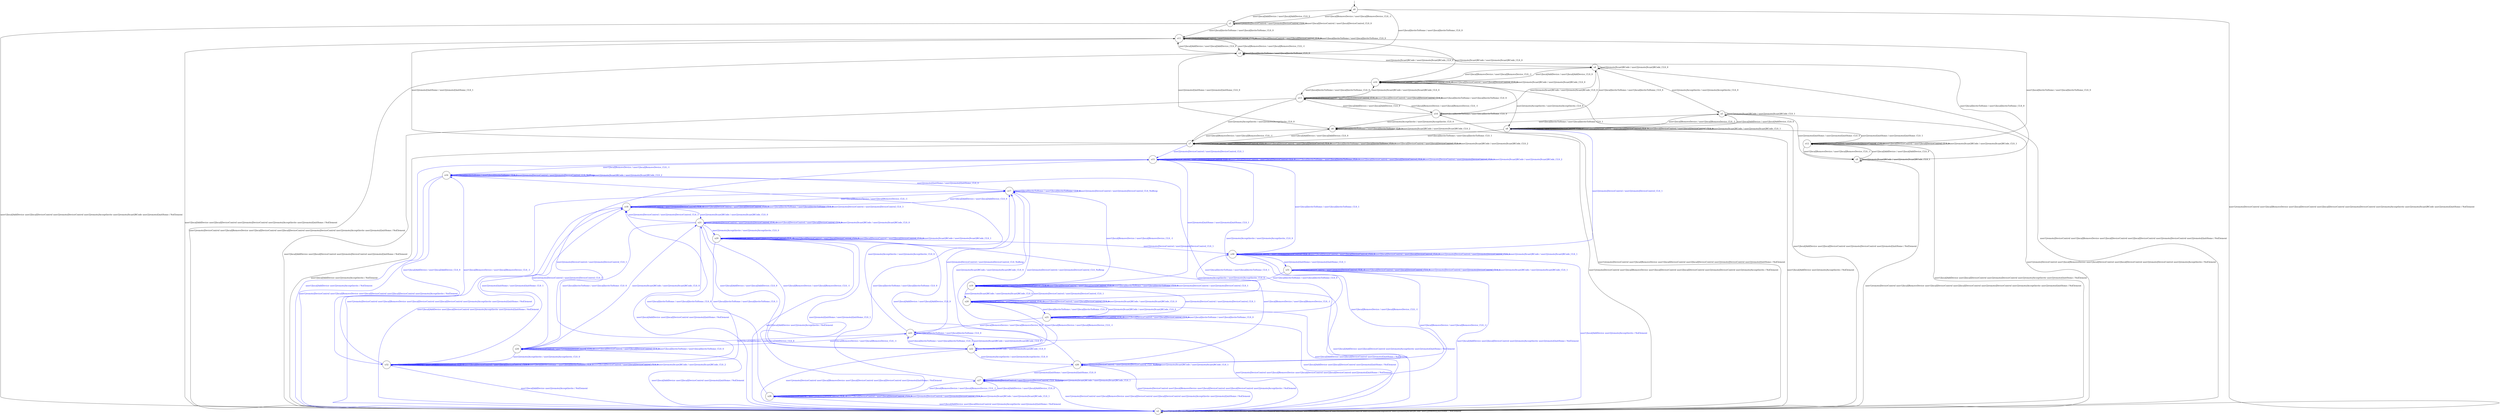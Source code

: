 digraph g {

	s0 [shape="circle" label="s0"];
	s1 [shape="circle" label="s1"];
	s2 [shape="circle" label="s2"];
	s3 [shape="circle" label="s3"];
	s4 [shape="circle" label="s4"];
	s5 [shape="circle" label="s5"];
	s6 [shape="circle" label="s6"];
	s7 [shape="circle" label="s7"];
	s8 [shape="circle" label="s8"];
	s9 [shape="circle" label="s9"];
	s10 [shape="circle" label="s10"];
	s11 [shape="circle" label="s11"];
	s12 [shape="circle" label="s12"];
	s13 [shape="circle" label="s13"];
	s14 [shape="circle" label="s14"];
	s15 [shape="circle" label="s15"];
	s16 [shape="circle" label="s16"];
	s17 [shape="circle" label="s17"];
	s18 [shape="circle" label="s18"];
	s19 [shape="circle" label="s19"];
	s20 [shape="circle" label="s20"];
	s21 [shape="circle" label="s21"];
	s22 [shape="circle" label="s22"];
	s23 [shape="circle" label="s23"];
	s24 [shape="circle" label="s24"];
	s25 [shape="circle" label="s25"];
	s26 [shape="circle" label="s26"];
	s27 [shape="circle" label="s27"];
	s28 [shape="circle" label="s28"];
	s29 [shape="circle" label="s29"];
	s30 [shape="circle" label="s30"];
	s31 [shape="circle" label="s31"];
	s32 [shape="circle" label="s32"];
	s0 -> s2 [label="user1|remote|DeviceControl user1|local|RemoveDevice user1|local|DeviceControl user2|local|DeviceControl user2|remote|DeviceControl user2|remote|AcceptInvite user2|remote|ScanQRCode user2|remote|QuitHome / NoElement", color="black", fontcolor="black"];
	s0 -> s1 [label="user1|local|AddDevice / user1|local|AddDevice_CLS_0", color="black", fontcolor="black"];
	s0 -> s3 [label="user1|local|InviteToHome / user1|local|InviteToHome_CLS_0", color="black", fontcolor="black"];
	s1 -> s1 [label="user1|remote|DeviceControl / user1|remote|DeviceControl_CLS_-1", color="black", fontcolor="black"];
	s1 -> s1 [label="user1|local|DeviceControl / user1|local|DeviceControl_CLS_0", color="black", fontcolor="black"];
	s1 -> s2 [label="user1|local|AddDevice user2|local|DeviceControl user2|remote|DeviceControl user2|remote|AcceptInvite user2|remote|ScanQRCode user2|remote|QuitHome / NoElement", color="black", fontcolor="black"];
	s1 -> s0 [label="user1|local|RemoveDevice / user1|local|RemoveDevice_CLS_-1", color="black", fontcolor="black"];
	s1 -> s11 [label="user1|local|InviteToHome / user1|local|InviteToHome_CLS_0", color="black", fontcolor="black"];
	s2 -> s2 [label="user1|remote|DeviceControl user1|local|AddDevice user1|local|RemoveDevice user1|local|DeviceControl user1|local|InviteToHome user2|local|DeviceControl user2|remote|DeviceControl user2|remote|AcceptInvite user2|remote|ScanQRCode user2|remote|QuitHome / NoElement", color="black", fontcolor="black"];
	s3 -> s2 [label="user1|remote|DeviceControl user1|local|RemoveDevice user1|local|DeviceControl user2|local|DeviceControl user2|remote|DeviceControl user2|remote|AcceptInvite user2|remote|QuitHome / NoElement", color="black", fontcolor="black"];
	s3 -> s11 [label="user1|local|AddDevice / user1|local|AddDevice_CLS_0", color="black", fontcolor="black"];
	s3 -> s3 [label="user1|local|InviteToHome / user1|local|InviteToHome_CLS_0", color="black", fontcolor="black"];
	s3 -> s4 [label="user2|remote|ScanQRCode / user2|remote|ScanQRCode_CLS_0", color="black", fontcolor="black"];
	s4 -> s2 [label="user1|remote|DeviceControl user1|local|RemoveDevice user1|local|DeviceControl user2|local|DeviceControl user2|remote|DeviceControl user2|remote|QuitHome / NoElement", color="black", fontcolor="black"];
	s4 -> s10 [label="user1|local|AddDevice / user1|local|AddDevice_CLS_0", color="black", fontcolor="black"];
	s4 -> s14 [label="user1|local|InviteToHome / user1|local|InviteToHome_CLS_0", color="black", fontcolor="black"];
	s4 -> s5 [label="user2|remote|AcceptInvite / user2|remote|AcceptInvite_CLS_0", color="black", fontcolor="black"];
	s4 -> s4 [label="user2|remote|ScanQRCode / user2|remote|ScanQRCode_CLS_0", color="black", fontcolor="black"];
	s5 -> s2 [label="user1|remote|DeviceControl user1|local|RemoveDevice user1|local|DeviceControl user2|local|DeviceControl user2|remote|DeviceControl user2|remote|AcceptInvite / NoElement", color="black", fontcolor="black"];
	s5 -> s8 [label="user1|local|AddDevice / user1|local|AddDevice_CLS_0", color="black", fontcolor="black"];
	s5 -> s6 [label="user1|local|InviteToHome / user1|local|InviteToHome_CLS_1", color="black", fontcolor="black"];
	s5 -> s5 [label="user2|remote|ScanQRCode / user2|remote|ScanQRCode_CLS_1", color="black", fontcolor="black"];
	s5 -> s9 [label="user2|remote|QuitHome / user2|remote|QuitHome_CLS_0", color="black", fontcolor="black"];
	s6 -> s2 [label="user1|remote|DeviceControl user1|local|RemoveDevice user1|local|DeviceControl user2|local|DeviceControl user2|remote|DeviceControl user2|remote|AcceptInvite / NoElement", color="black", fontcolor="black"];
	s6 -> s7 [label="user1|local|AddDevice / user1|local|AddDevice_CLS_0", color="black", fontcolor="black"];
	s6 -> s6 [label="user1|local|InviteToHome / user1|local|InviteToHome_CLS_1", color="black", fontcolor="black"];
	s6 -> s6 [label="user2|remote|ScanQRCode / user2|remote|ScanQRCode_CLS_2", color="black", fontcolor="black"];
	s6 -> s3 [label="user2|remote|QuitHome / user2|remote|QuitHome_CLS_0", color="black", fontcolor="black"];
	s7 -> s7 [label="user1|remote|DeviceControl / user1|remote|DeviceControl_CLS_-1", color="black", fontcolor="black"];
	s7 -> s7 [label="user1|local|DeviceControl / user1|local|DeviceControl_CLS_0", color="black", fontcolor="black"];
	s7 -> s7 [label="user1|local|InviteToHome / user1|local|InviteToHome_CLS_1", color="black", fontcolor="black"];
	s7 -> s7 [label="user2|local|DeviceControl / user2|local|DeviceControl_CLS_0", color="black", fontcolor="black"];
	s7 -> s7 [label="user2|remote|ScanQRCode / user2|remote|ScanQRCode_CLS_2", color="black", fontcolor="black"];
	s7 -> s2 [label="user1|local|AddDevice user2|remote|AcceptInvite / NoElement", color="black", fontcolor="black"];
	s7 -> s6 [label="user1|local|RemoveDevice / user1|local|RemoveDevice_CLS_-1", color="black", fontcolor="black"];
	s7 -> s15 [label="user2|remote|DeviceControl / user2|remote|DeviceControl_CLS_1", color="blue", fontcolor="blue"];
	s7 -> s11 [label="user2|remote|QuitHome / user2|remote|QuitHome_CLS_1", color="black", fontcolor="black"];
	s8 -> s8 [label="user1|remote|DeviceControl / user1|remote|DeviceControl_CLS_-1", color="black", fontcolor="black"];
	s8 -> s8 [label="user1|local|DeviceControl / user1|local|DeviceControl_CLS_0", color="black", fontcolor="black"];
	s8 -> s8 [label="user2|local|DeviceControl / user2|local|DeviceControl_CLS_0", color="black", fontcolor="black"];
	s8 -> s8 [label="user2|remote|ScanQRCode / user2|remote|ScanQRCode_CLS_1", color="black", fontcolor="black"];
	s8 -> s2 [label="user1|local|AddDevice user2|remote|AcceptInvite / NoElement", color="black", fontcolor="black"];
	s8 -> s5 [label="user1|local|RemoveDevice / user1|local|RemoveDevice_CLS_-1", color="black", fontcolor="black"];
	s8 -> s7 [label="user1|local|InviteToHome / user1|local|InviteToHome_CLS_1", color="black", fontcolor="black"];
	s8 -> s30 [label="user2|remote|DeviceControl / user2|remote|DeviceControl_CLS_1", color="blue", fontcolor="blue"];
	s8 -> s12 [label="user2|remote|QuitHome / user2|remote|QuitHome_CLS_1", color="black", fontcolor="black"];
	s9 -> s2 [label="user1|remote|DeviceControl user1|local|RemoveDevice user1|local|DeviceControl user2|local|DeviceControl user2|remote|DeviceControl user2|remote|AcceptInvite user2|remote|QuitHome / NoElement", color="black", fontcolor="black"];
	s9 -> s12 [label="user1|local|AddDevice / user1|local|AddDevice_CLS_0", color="black", fontcolor="black"];
	s9 -> s3 [label="user1|local|InviteToHome / user1|local|InviteToHome_CLS_0", color="black", fontcolor="black"];
	s9 -> s9 [label="user2|remote|ScanQRCode / user2|remote|ScanQRCode_CLS_1", color="black", fontcolor="black"];
	s10 -> s10 [label="user1|remote|DeviceControl / user1|remote|DeviceControl_CLS_-1", color="black", fontcolor="black"];
	s10 -> s10 [label="user1|local|DeviceControl / user1|local|DeviceControl_CLS_0", color="black", fontcolor="black"];
	s10 -> s10 [label="user2|remote|ScanQRCode / user2|remote|ScanQRCode_CLS_0", color="black", fontcolor="black"];
	s10 -> s2 [label="user1|local|AddDevice user2|local|DeviceControl user2|remote|DeviceControl user2|remote|QuitHome / NoElement", color="black", fontcolor="black"];
	s10 -> s4 [label="user1|local|RemoveDevice / user1|local|RemoveDevice_CLS_-1", color="black", fontcolor="black"];
	s10 -> s13 [label="user1|local|InviteToHome / user1|local|InviteToHome_CLS_0", color="black", fontcolor="black"];
	s10 -> s8 [label="user2|remote|AcceptInvite / user2|remote|AcceptInvite_CLS_0", color="black", fontcolor="black"];
	s11 -> s11 [label="user1|remote|DeviceControl / user1|remote|DeviceControl_CLS_-1", color="black", fontcolor="black"];
	s11 -> s11 [label="user1|local|DeviceControl / user1|local|DeviceControl_CLS_0", color="black", fontcolor="black"];
	s11 -> s11 [label="user1|local|InviteToHome / user1|local|InviteToHome_CLS_0", color="black", fontcolor="black"];
	s11 -> s2 [label="user1|local|AddDevice user2|local|DeviceControl user2|remote|DeviceControl user2|remote|AcceptInvite user2|remote|QuitHome / NoElement", color="black", fontcolor="black"];
	s11 -> s3 [label="user1|local|RemoveDevice / user1|local|RemoveDevice_CLS_-1", color="black", fontcolor="black"];
	s11 -> s10 [label="user2|remote|ScanQRCode / user2|remote|ScanQRCode_CLS_0", color="black", fontcolor="black"];
	s12 -> s12 [label="user1|remote|DeviceControl / user1|remote|DeviceControl_CLS_-1", color="black", fontcolor="black"];
	s12 -> s12 [label="user1|local|DeviceControl / user1|local|DeviceControl_CLS_0", color="black", fontcolor="black"];
	s12 -> s12 [label="user2|remote|ScanQRCode / user2|remote|ScanQRCode_CLS_1", color="black", fontcolor="black"];
	s12 -> s2 [label="user1|local|AddDevice user2|local|DeviceControl user2|remote|DeviceControl user2|remote|AcceptInvite user2|remote|QuitHome / NoElement", color="black", fontcolor="black"];
	s12 -> s9 [label="user1|local|RemoveDevice / user1|local|RemoveDevice_CLS_-1", color="black", fontcolor="black"];
	s12 -> s11 [label="user1|local|InviteToHome / user1|local|InviteToHome_CLS_0", color="black", fontcolor="black"];
	s13 -> s13 [label="user1|remote|DeviceControl / user1|remote|DeviceControl_CLS_-1", color="black", fontcolor="black"];
	s13 -> s13 [label="user1|local|DeviceControl / user1|local|DeviceControl_CLS_0", color="black", fontcolor="black"];
	s13 -> s13 [label="user1|local|InviteToHome / user1|local|InviteToHome_CLS_0", color="black", fontcolor="black"];
	s13 -> s2 [label="user1|local|AddDevice user2|local|DeviceControl user2|remote|DeviceControl user2|remote|QuitHome / NoElement", color="black", fontcolor="black"];
	s13 -> s14 [label="user1|local|RemoveDevice / user1|local|RemoveDevice_CLS_-1", color="black", fontcolor="black"];
	s13 -> s7 [label="user2|remote|AcceptInvite / user2|remote|AcceptInvite_CLS_0", color="black", fontcolor="black"];
	s13 -> s10 [label="user2|remote|ScanQRCode / user2|remote|ScanQRCode_CLS_0", color="black", fontcolor="black"];
	s14 -> s2 [label="user1|remote|DeviceControl user1|local|RemoveDevice user1|local|DeviceControl user2|local|DeviceControl user2|remote|DeviceControl user2|remote|QuitHome / NoElement", color="black", fontcolor="black"];
	s14 -> s13 [label="user1|local|AddDevice / user1|local|AddDevice_CLS_0", color="black", fontcolor="black"];
	s14 -> s14 [label="user1|local|InviteToHome / user1|local|InviteToHome_CLS_0", color="black", fontcolor="black"];
	s14 -> s6 [label="user2|remote|AcceptInvite / user2|remote|AcceptInvite_CLS_0", color="black", fontcolor="black"];
	s14 -> s4 [label="user2|remote|ScanQRCode / user2|remote|ScanQRCode_CLS_0", color="black", fontcolor="black"];
	s15 -> s15 [label="user1|remote|DeviceControl / user1|remote|DeviceControl_CLS_-1", color="blue", fontcolor="blue"];
	s15 -> s15 [label="user1|local|DeviceControl / user1|local|DeviceControl_CLS_0", color="blue", fontcolor="blue"];
	s15 -> s15 [label="user1|local|InviteToHome / user1|local|InviteToHome_CLS_1", color="blue", fontcolor="blue"];
	s15 -> s15 [label="user2|local|DeviceControl / user2|local|DeviceControl_CLS_0", color="blue", fontcolor="blue"];
	s15 -> s15 [label="user2|remote|DeviceControl / user2|remote|DeviceControl_CLS_1", color="blue", fontcolor="blue"];
	s15 -> s15 [label="user2|remote|ScanQRCode / user2|remote|ScanQRCode_CLS_2", color="blue", fontcolor="blue"];
	s15 -> s2 [label="user1|local|AddDevice user2|remote|AcceptInvite / NoElement", color="blue", fontcolor="blue"];
	s15 -> s16 [label="user1|local|RemoveDevice / user1|local|RemoveDevice_CLS_-1", color="blue", fontcolor="blue"];
	s15 -> s19 [label="user2|remote|QuitHome / user2|remote|QuitHome_CLS_1", color="blue", fontcolor="blue"];
	s16 -> s2 [label="user1|remote|DeviceControl user1|local|RemoveDevice user1|local|DeviceControl user2|local|DeviceControl user2|remote|AcceptInvite / NoElement", color="blue", fontcolor="blue"];
	s16 -> s32 [label="user1|local|AddDevice / user1|local|AddDevice_CLS_0", color="blue", fontcolor="blue"];
	s16 -> s16 [label="user1|local|InviteToHome / user1|local|InviteToHome_CLS_1", color="blue", fontcolor="blue"];
	s16 -> s16 [label="user2|remote|DeviceControl / user2|remote|DeviceControl_CLS_NoResp", color="blue", fontcolor="blue"];
	s16 -> s16 [label="user2|remote|ScanQRCode / user2|remote|ScanQRCode_CLS_2", color="blue", fontcolor="blue"];
	s16 -> s17 [label="user2|remote|QuitHome / user2|remote|QuitHome_CLS_0", color="blue", fontcolor="blue"];
	s17 -> s2 [label="user1|remote|DeviceControl user1|local|RemoveDevice user1|local|DeviceControl user2|local|DeviceControl user2|remote|AcceptInvite user2|remote|QuitHome / NoElement", color="blue", fontcolor="blue"];
	s17 -> s18 [label="user1|local|AddDevice / user1|local|AddDevice_CLS_0", color="blue", fontcolor="blue"];
	s17 -> s17 [label="user1|local|InviteToHome / user1|local|InviteToHome_CLS_0", color="blue", fontcolor="blue"];
	s17 -> s17 [label="user2|remote|DeviceControl / user2|remote|DeviceControl_CLS_NoResp", color="blue", fontcolor="blue"];
	s17 -> s22 [label="user2|remote|ScanQRCode / user2|remote|ScanQRCode_CLS_0", color="blue", fontcolor="blue"];
	s18 -> s18 [label="user1|remote|DeviceControl / user1|remote|DeviceControl_CLS_-1", color="blue", fontcolor="blue"];
	s18 -> s18 [label="user1|local|DeviceControl / user1|local|DeviceControl_CLS_0", color="blue", fontcolor="blue"];
	s18 -> s18 [label="user1|local|InviteToHome / user1|local|InviteToHome_CLS_0", color="blue", fontcolor="blue"];
	s18 -> s18 [label="user2|remote|DeviceControl / user2|remote|DeviceControl_CLS_3", color="blue", fontcolor="blue"];
	s18 -> s2 [label="user1|local|AddDevice user2|local|DeviceControl user2|remote|AcceptInvite user2|remote|QuitHome / NoElement", color="blue", fontcolor="blue"];
	s18 -> s17 [label="user1|local|RemoveDevice / user1|local|RemoveDevice_CLS_-1", color="blue", fontcolor="blue"];
	s18 -> s21 [label="user2|remote|ScanQRCode / user2|remote|ScanQRCode_CLS_0", color="blue", fontcolor="blue"];
	s19 -> s19 [label="user1|remote|DeviceControl / user1|remote|DeviceControl_CLS_-1", color="blue", fontcolor="blue"];
	s19 -> s19 [label="user1|local|DeviceControl / user1|local|DeviceControl_CLS_0", color="blue", fontcolor="blue"];
	s19 -> s19 [label="user1|local|InviteToHome / user1|local|InviteToHome_CLS_0", color="blue", fontcolor="blue"];
	s19 -> s19 [label="user2|remote|DeviceControl / user2|remote|DeviceControl_CLS_1", color="blue", fontcolor="blue"];
	s19 -> s2 [label="user1|local|AddDevice user2|local|DeviceControl user2|remote|AcceptInvite user2|remote|QuitHome / NoElement", color="blue", fontcolor="blue"];
	s19 -> s17 [label="user1|local|RemoveDevice / user1|local|RemoveDevice_CLS_-1", color="blue", fontcolor="blue"];
	s19 -> s20 [label="user2|remote|ScanQRCode / user2|remote|ScanQRCode_CLS_0", color="blue", fontcolor="blue"];
	s20 -> s20 [label="user1|remote|DeviceControl / user1|remote|DeviceControl_CLS_-1", color="blue", fontcolor="blue"];
	s20 -> s20 [label="user1|local|DeviceControl / user1|local|DeviceControl_CLS_0", color="blue", fontcolor="blue"];
	s20 -> s20 [label="user2|remote|ScanQRCode / user2|remote|ScanQRCode_CLS_0", color="blue", fontcolor="blue"];
	s20 -> s2 [label="user1|local|AddDevice user2|local|DeviceControl user2|remote|QuitHome / NoElement", color="blue", fontcolor="blue"];
	s20 -> s22 [label="user1|local|RemoveDevice / user1|local|RemoveDevice_CLS_-1", color="blue", fontcolor="blue"];
	s20 -> s25 [label="user1|local|InviteToHome / user1|local|InviteToHome_CLS_0", color="blue", fontcolor="blue"];
	s20 -> s19 [label="user2|remote|DeviceControl / user2|remote|DeviceControl_CLS_1", color="blue", fontcolor="blue"];
	s20 -> s30 [label="user2|remote|AcceptInvite / user2|remote|AcceptInvite_CLS_0", color="blue", fontcolor="blue"];
	s21 -> s21 [label="user1|remote|DeviceControl / user1|remote|DeviceControl_CLS_-1", color="blue", fontcolor="blue"];
	s21 -> s21 [label="user1|local|DeviceControl / user1|local|DeviceControl_CLS_0", color="blue", fontcolor="blue"];
	s21 -> s21 [label="user2|remote|ScanQRCode / user2|remote|ScanQRCode_CLS_0", color="blue", fontcolor="blue"];
	s21 -> s2 [label="user1|local|AddDevice user2|local|DeviceControl user2|remote|QuitHome / NoElement", color="blue", fontcolor="blue"];
	s21 -> s22 [label="user1|local|RemoveDevice / user1|local|RemoveDevice_CLS_-1", color="blue", fontcolor="blue"];
	s21 -> s24 [label="user1|local|InviteToHome / user1|local|InviteToHome_CLS_0", color="blue", fontcolor="blue"];
	s21 -> s18 [label="user2|remote|DeviceControl / user2|remote|DeviceControl_CLS_3", color="blue", fontcolor="blue"];
	s21 -> s29 [label="user2|remote|AcceptInvite / user2|remote|AcceptInvite_CLS_0", color="blue", fontcolor="blue"];
	s22 -> s2 [label="user1|remote|DeviceControl user1|local|RemoveDevice user1|local|DeviceControl user2|local|DeviceControl user2|remote|QuitHome / NoElement", color="blue", fontcolor="blue"];
	s22 -> s21 [label="user1|local|AddDevice / user1|local|AddDevice_CLS_0", color="blue", fontcolor="blue"];
	s22 -> s23 [label="user1|local|InviteToHome / user1|local|InviteToHome_CLS_0", color="blue", fontcolor="blue"];
	s22 -> s17 [label="user2|remote|DeviceControl / user2|remote|DeviceControl_CLS_NoResp", color="blue", fontcolor="blue"];
	s22 -> s26 [label="user2|remote|AcceptInvite / user2|remote|AcceptInvite_CLS_0", color="blue", fontcolor="blue"];
	s22 -> s22 [label="user2|remote|ScanQRCode / user2|remote|ScanQRCode_CLS_0", color="blue", fontcolor="blue"];
	s23 -> s2 [label="user1|remote|DeviceControl user1|local|RemoveDevice user1|local|DeviceControl user2|local|DeviceControl user2|remote|QuitHome / NoElement", color="blue", fontcolor="blue"];
	s23 -> s24 [label="user1|local|AddDevice / user1|local|AddDevice_CLS_0", color="blue", fontcolor="blue"];
	s23 -> s23 [label="user1|local|InviteToHome / user1|local|InviteToHome_CLS_0", color="blue", fontcolor="blue"];
	s23 -> s17 [label="user2|remote|DeviceControl / user2|remote|DeviceControl_CLS_NoResp", color="blue", fontcolor="blue"];
	s23 -> s16 [label="user2|remote|AcceptInvite / user2|remote|AcceptInvite_CLS_0", color="blue", fontcolor="blue"];
	s23 -> s22 [label="user2|remote|ScanQRCode / user2|remote|ScanQRCode_CLS_0", color="blue", fontcolor="blue"];
	s24 -> s24 [label="user1|remote|DeviceControl / user1|remote|DeviceControl_CLS_-1", color="blue", fontcolor="blue"];
	s24 -> s24 [label="user1|local|DeviceControl / user1|local|DeviceControl_CLS_0", color="blue", fontcolor="blue"];
	s24 -> s24 [label="user1|local|InviteToHome / user1|local|InviteToHome_CLS_0", color="blue", fontcolor="blue"];
	s24 -> s2 [label="user1|local|AddDevice user2|local|DeviceControl user2|remote|QuitHome / NoElement", color="blue", fontcolor="blue"];
	s24 -> s23 [label="user1|local|RemoveDevice / user1|local|RemoveDevice_CLS_-1", color="blue", fontcolor="blue"];
	s24 -> s18 [label="user2|remote|DeviceControl / user2|remote|DeviceControl_CLS_3", color="blue", fontcolor="blue"];
	s24 -> s32 [label="user2|remote|AcceptInvite / user2|remote|AcceptInvite_CLS_0", color="blue", fontcolor="blue"];
	s24 -> s21 [label="user2|remote|ScanQRCode / user2|remote|ScanQRCode_CLS_0", color="blue", fontcolor="blue"];
	s25 -> s25 [label="user1|remote|DeviceControl / user1|remote|DeviceControl_CLS_-1", color="blue", fontcolor="blue"];
	s25 -> s25 [label="user1|local|DeviceControl / user1|local|DeviceControl_CLS_0", color="blue", fontcolor="blue"];
	s25 -> s25 [label="user1|local|InviteToHome / user1|local|InviteToHome_CLS_0", color="blue", fontcolor="blue"];
	s25 -> s2 [label="user1|local|AddDevice user2|local|DeviceControl user2|remote|QuitHome / NoElement", color="blue", fontcolor="blue"];
	s25 -> s23 [label="user1|local|RemoveDevice / user1|local|RemoveDevice_CLS_-1", color="blue", fontcolor="blue"];
	s25 -> s19 [label="user2|remote|DeviceControl / user2|remote|DeviceControl_CLS_1", color="blue", fontcolor="blue"];
	s25 -> s15 [label="user2|remote|AcceptInvite / user2|remote|AcceptInvite_CLS_0", color="blue", fontcolor="blue"];
	s25 -> s20 [label="user2|remote|ScanQRCode / user2|remote|ScanQRCode_CLS_0", color="blue", fontcolor="blue"];
	s26 -> s2 [label="user1|remote|DeviceControl user1|local|RemoveDevice user1|local|DeviceControl user2|local|DeviceControl user2|remote|AcceptInvite / NoElement", color="blue", fontcolor="blue"];
	s26 -> s29 [label="user1|local|AddDevice / user1|local|AddDevice_CLS_0", color="blue", fontcolor="blue"];
	s26 -> s16 [label="user1|local|InviteToHome / user1|local|InviteToHome_CLS_1", color="blue", fontcolor="blue"];
	s26 -> s26 [label="user2|remote|DeviceControl / user2|remote|DeviceControl_CLS_NoResp", color="blue", fontcolor="blue"];
	s26 -> s26 [label="user2|remote|ScanQRCode / user2|remote|ScanQRCode_CLS_1", color="blue", fontcolor="blue"];
	s26 -> s27 [label="user2|remote|QuitHome / user2|remote|QuitHome_CLS_0", color="blue", fontcolor="blue"];
	s27 -> s2 [label="user1|remote|DeviceControl user1|local|RemoveDevice user1|local|DeviceControl user2|local|DeviceControl user2|remote|AcceptInvite user2|remote|QuitHome / NoElement", color="blue", fontcolor="blue"];
	s27 -> s28 [label="user1|local|AddDevice / user1|local|AddDevice_CLS_0", color="blue", fontcolor="blue"];
	s27 -> s17 [label="user1|local|InviteToHome / user1|local|InviteToHome_CLS_0", color="blue", fontcolor="blue"];
	s27 -> s27 [label="user2|remote|DeviceControl / user2|remote|DeviceControl_CLS_NoResp", color="blue", fontcolor="blue"];
	s27 -> s27 [label="user2|remote|ScanQRCode / user2|remote|ScanQRCode_CLS_1", color="blue", fontcolor="blue"];
	s28 -> s28 [label="user1|remote|DeviceControl / user1|remote|DeviceControl_CLS_-1", color="blue", fontcolor="blue"];
	s28 -> s28 [label="user1|local|DeviceControl / user1|local|DeviceControl_CLS_0", color="blue", fontcolor="blue"];
	s28 -> s28 [label="user2|remote|DeviceControl / user2|remote|DeviceControl_CLS_3", color="blue", fontcolor="blue"];
	s28 -> s28 [label="user2|remote|ScanQRCode / user2|remote|ScanQRCode_CLS_1", color="blue", fontcolor="blue"];
	s28 -> s2 [label="user1|local|AddDevice user2|local|DeviceControl user2|remote|AcceptInvite user2|remote|QuitHome / NoElement", color="blue", fontcolor="blue"];
	s28 -> s27 [label="user1|local|RemoveDevice / user1|local|RemoveDevice_CLS_-1", color="blue", fontcolor="blue"];
	s28 -> s18 [label="user1|local|InviteToHome / user1|local|InviteToHome_CLS_0", color="blue", fontcolor="blue"];
	s29 -> s29 [label="user1|remote|DeviceControl / user1|remote|DeviceControl_CLS_-1", color="blue", fontcolor="blue"];
	s29 -> s29 [label="user1|local|DeviceControl / user1|local|DeviceControl_CLS_0", color="blue", fontcolor="blue"];
	s29 -> s29 [label="user2|local|DeviceControl / user2|local|DeviceControl_CLS_0", color="blue", fontcolor="blue"];
	s29 -> s29 [label="user2|remote|ScanQRCode / user2|remote|ScanQRCode_CLS_1", color="blue", fontcolor="blue"];
	s29 -> s2 [label="user1|local|AddDevice user2|remote|AcceptInvite / NoElement", color="blue", fontcolor="blue"];
	s29 -> s26 [label="user1|local|RemoveDevice / user1|local|RemoveDevice_CLS_-1", color="blue", fontcolor="blue"];
	s29 -> s32 [label="user1|local|InviteToHome / user1|local|InviteToHome_CLS_1", color="blue", fontcolor="blue"];
	s29 -> s30 [label="user2|remote|DeviceControl / user2|remote|DeviceControl_CLS_1", color="blue", fontcolor="blue"];
	s29 -> s28 [label="user2|remote|QuitHome / user2|remote|QuitHome_CLS_1", color="blue", fontcolor="blue"];
	s30 -> s30 [label="user1|remote|DeviceControl / user1|remote|DeviceControl_CLS_-1", color="blue", fontcolor="blue"];
	s30 -> s30 [label="user1|local|DeviceControl / user1|local|DeviceControl_CLS_0", color="blue", fontcolor="blue"];
	s30 -> s30 [label="user2|local|DeviceControl / user2|local|DeviceControl_CLS_0", color="blue", fontcolor="blue"];
	s30 -> s30 [label="user2|remote|DeviceControl / user2|remote|DeviceControl_CLS_1", color="blue", fontcolor="blue"];
	s30 -> s30 [label="user2|remote|ScanQRCode / user2|remote|ScanQRCode_CLS_1", color="blue", fontcolor="blue"];
	s30 -> s2 [label="user1|local|AddDevice user2|remote|AcceptInvite / NoElement", color="blue", fontcolor="blue"];
	s30 -> s26 [label="user1|local|RemoveDevice / user1|local|RemoveDevice_CLS_-1", color="blue", fontcolor="blue"];
	s30 -> s15 [label="user1|local|InviteToHome / user1|local|InviteToHome_CLS_1", color="blue", fontcolor="blue"];
	s30 -> s31 [label="user2|remote|QuitHome / user2|remote|QuitHome_CLS_1", color="blue", fontcolor="blue"];
	s31 -> s31 [label="user1|remote|DeviceControl / user1|remote|DeviceControl_CLS_-1", color="blue", fontcolor="blue"];
	s31 -> s31 [label="user1|local|DeviceControl / user1|local|DeviceControl_CLS_0", color="blue", fontcolor="blue"];
	s31 -> s31 [label="user2|remote|DeviceControl / user2|remote|DeviceControl_CLS_1", color="blue", fontcolor="blue"];
	s31 -> s31 [label="user2|remote|ScanQRCode / user2|remote|ScanQRCode_CLS_1", color="blue", fontcolor="blue"];
	s31 -> s2 [label="user1|local|AddDevice user2|local|DeviceControl user2|remote|AcceptInvite user2|remote|QuitHome / NoElement", color="blue", fontcolor="blue"];
	s31 -> s27 [label="user1|local|RemoveDevice / user1|local|RemoveDevice_CLS_-1", color="blue", fontcolor="blue"];
	s31 -> s19 [label="user1|local|InviteToHome / user1|local|InviteToHome_CLS_0", color="blue", fontcolor="blue"];
	s32 -> s32 [label="user1|remote|DeviceControl / user1|remote|DeviceControl_CLS_-1", color="blue", fontcolor="blue"];
	s32 -> s32 [label="user1|local|DeviceControl / user1|local|DeviceControl_CLS_0", color="blue", fontcolor="blue"];
	s32 -> s32 [label="user1|local|InviteToHome / user1|local|InviteToHome_CLS_1", color="blue", fontcolor="blue"];
	s32 -> s32 [label="user2|local|DeviceControl / user2|local|DeviceControl_CLS_0", color="blue", fontcolor="blue"];
	s32 -> s32 [label="user2|remote|ScanQRCode / user2|remote|ScanQRCode_CLS_2", color="blue", fontcolor="blue"];
	s32 -> s2 [label="user1|local|AddDevice user2|remote|AcceptInvite / NoElement", color="blue", fontcolor="blue"];
	s32 -> s16 [label="user1|local|RemoveDevice / user1|local|RemoveDevice_CLS_-1", color="blue", fontcolor="blue"];
	s32 -> s15 [label="user2|remote|DeviceControl / user2|remote|DeviceControl_CLS_1", color="blue", fontcolor="blue"];
	s32 -> s18 [label="user2|remote|QuitHome / user2|remote|QuitHome_CLS_1", color="blue", fontcolor="blue"];

__start0 [label="" shape="none" width="0" height="0"];
__start0 -> s0;

}
